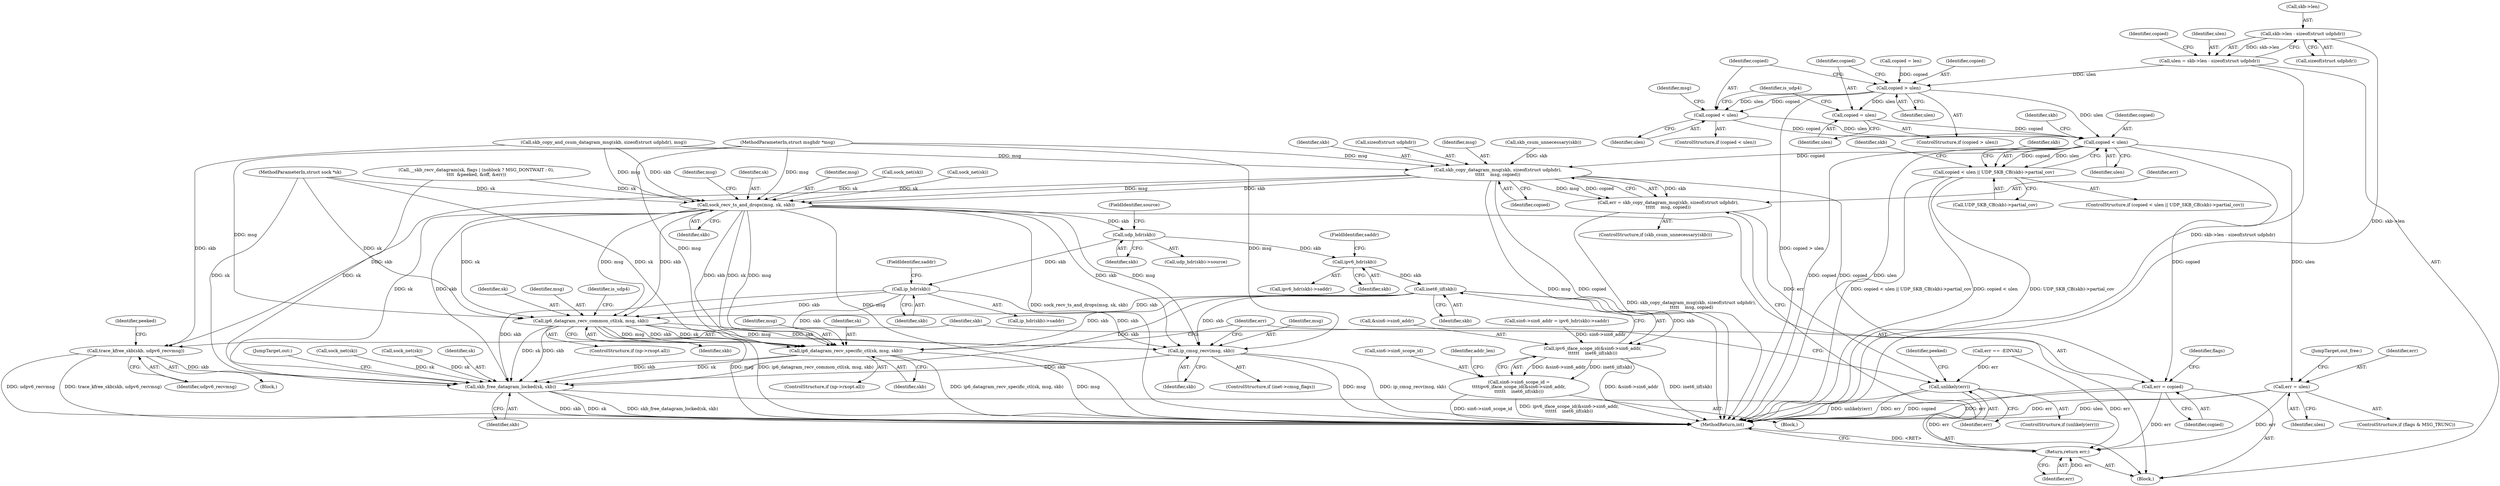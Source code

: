 digraph "0_linux_beb39db59d14990e401e235faf66a6b9b31240b0_0@API" {
"1000188" [label="(Call,skb->len - sizeof(struct udphdr))"];
"1000186" [label="(Call,ulen = skb->len - sizeof(struct udphdr))"];
"1000198" [label="(Call,copied > ulen)"];
"1000201" [label="(Call,copied = ulen)"];
"1000224" [label="(Call,copied < ulen)"];
"1000223" [label="(Call,copied < ulen || UDP_SKB_CB(skb)->partial_cov)"];
"1000241" [label="(Call,skb_copy_datagram_msg(skb, sizeof(struct udphdr),\n\t\t\t\t\t    msg, copied))"];
"1000239" [label="(Call,err = skb_copy_datagram_msg(skb, sizeof(struct udphdr),\n\t\t\t\t\t    msg, copied))"];
"1000263" [label="(Call,unlikely(err))"];
"1000427" [label="(Return,return err;)"];
"1000266" [label="(Call,trace_kfree_skb(skb, udpv6_recvmsg))"];
"1000423" [label="(Call,skb_free_datagram_locked(sk, skb))"];
"1000309" [label="(Call,sock_recv_ts_and_drops(msg, sk, skb))"];
"1000328" [label="(Call,udp_hdr(skb))"];
"1000341" [label="(Call,ip_hdr(skb))"];
"1000386" [label="(Call,ip6_datagram_recv_common_ctl(sk, msg, skb))"];
"1000397" [label="(Call,ip_cmsg_recv(msg, skb))"];
"1000408" [label="(Call,ip6_datagram_recv_specific_ctl(sk, msg, skb))"];
"1000360" [label="(Call,ipv6_hdr(skb))"];
"1000372" [label="(Call,inet6_iif(skb))"];
"1000367" [label="(Call,ipv6_iface_scope_id(&sin6->sin6_addr,\n\t\t\t\t\t\t    inet6_iif(skb)))"];
"1000363" [label="(Call,sin6->sin6_scope_id =\n\t\t\t\tipv6_iface_scope_id(&sin6->sin6_addr,\n\t\t\t\t\t\t    inet6_iif(skb)))"];
"1000412" [label="(Call,err = copied)"];
"1000419" [label="(Call,err = ulen)"];
"1000206" [label="(Call,copied < ulen)"];
"1000242" [label="(Identifier,skb)"];
"1000243" [label="(Call,sizeof(struct udphdr))"];
"1000315" [label="(Identifier,msg)"];
"1000311" [label="(Identifier,sk)"];
"1000362" [label="(FieldIdentifier,saddr)"];
"1000186" [label="(Call,ulen = skb->len - sizeof(struct udphdr))"];
"1000257" [label="(Call,err == -EINVAL)"];
"1000422" [label="(JumpTarget,out_free:)"];
"1000386" [label="(Call,ip6_datagram_recv_common_ctl(sk, msg, skb))"];
"1000373" [label="(Identifier,skb)"];
"1000380" [label="(ControlStructure,if (np->rxopt.all))"];
"1000271" [label="(Identifier,peeked)"];
"1000211" [label="(Identifier,msg)"];
"1000402" [label="(ControlStructure,if (np->rxopt.all))"];
"1000240" [label="(Identifier,err)"];
"1000410" [label="(Identifier,msg)"];
"1000265" [label="(Block,)"];
"1000241" [label="(Call,skb_copy_datagram_msg(skb, sizeof(struct udphdr),\n\t\t\t\t\t    msg, copied))"];
"1000426" [label="(JumpTarget,out:)"];
"1000195" [label="(Identifier,copied)"];
"1000234" [label="(Identifier,skb)"];
"1000328" [label="(Call,udp_hdr(skb))"];
"1000236" [label="(ControlStructure,if (skb_csum_unnecessary(skb)))"];
"1000227" [label="(Call,UDP_SKB_CB(skb)->partial_cov)"];
"1000287" [label="(Call,sock_net(sk))"];
"1000367" [label="(Call,ipv6_iface_scope_id(&sin6->sin6_addr,\n\t\t\t\t\t\t    inet6_iif(skb)))"];
"1000398" [label="(Identifier,msg)"];
"1000215" [label="(Identifier,is_udp4)"];
"1000206" [label="(Call,copied < ulen)"];
"1000205" [label="(ControlStructure,if (copied < ulen))"];
"1000414" [label="(Identifier,copied)"];
"1000189" [label="(Call,skb->len)"];
"1000251" [label="(Call,skb_copy_and_csum_datagram_msg(skb, sizeof(struct udphdr), msg))"];
"1000340" [label="(Call,ip_hdr(skb)->saddr)"];
"1000309" [label="(Call,sock_recv_ts_and_drops(msg, sk, skb))"];
"1000200" [label="(Identifier,ulen)"];
"1000264" [label="(Identifier,err)"];
"1000245" [label="(Identifier,msg)"];
"1000341" [label="(Call,ip_hdr(skb))"];
"1000168" [label="(Call,__skb_recv_datagram(sk, flags | (noblock ? MSG_DONTWAIT : 0),\n\t\t\t\t  &peeked, &off, &err))"];
"1000423" [label="(Call,skb_free_datagram_locked(sk, skb))"];
"1000428" [label="(Identifier,err)"];
"1000226" [label="(Identifier,ulen)"];
"1000263" [label="(Call,unlikely(err))"];
"1000192" [label="(Call,sizeof(struct udphdr))"];
"1000343" [label="(FieldIdentifier,saddr)"];
"1000361" [label="(Identifier,skb)"];
"1000310" [label="(Identifier,msg)"];
"1000425" [label="(Identifier,skb)"];
"1000387" [label="(Identifier,sk)"];
"1000224" [label="(Call,copied < ulen)"];
"1000330" [label="(FieldIdentifier,source)"];
"1000427" [label="(Return,return err;)"];
"1000281" [label="(Call,sock_net(sk))"];
"1000294" [label="(Identifier,peeked)"];
"1000360" [label="(Call,ipv6_hdr(skb))"];
"1000372" [label="(Call,inet6_iif(skb))"];
"1000222" [label="(ControlStructure,if (copied < ulen || UDP_SKB_CB(skb)->partial_cov))"];
"1000104" [label="(MethodParameterIn,struct sock *sk)"];
"1000110" [label="(Block,)"];
"1000305" [label="(Call,sock_net(sk))"];
"1000359" [label="(Call,ipv6_hdr(skb)->saddr)"];
"1000354" [label="(Block,)"];
"1000299" [label="(Call,sock_net(sk))"];
"1000393" [label="(ControlStructure,if (inet->cmsg_flags))"];
"1000409" [label="(Identifier,sk)"];
"1000376" [label="(Identifier,addr_len)"];
"1000421" [label="(Identifier,ulen)"];
"1000476" [label="(MethodReturn,int)"];
"1000329" [label="(Identifier,skb)"];
"1000268" [label="(Identifier,udpv6_recvmsg)"];
"1000368" [label="(Call,&sin6->sin6_addr)"];
"1000408" [label="(Call,ip6_datagram_recv_specific_ctl(sk, msg, skb))"];
"1000420" [label="(Identifier,err)"];
"1000417" [label="(Identifier,flags)"];
"1000105" [label="(MethodParameterIn,struct msghdr *msg)"];
"1000208" [label="(Identifier,ulen)"];
"1000262" [label="(ControlStructure,if (unlikely(err)))"];
"1000389" [label="(Identifier,skb)"];
"1000342" [label="(Identifier,skb)"];
"1000364" [label="(Call,sin6->sin6_scope_id)"];
"1000327" [label="(Call,udp_hdr(skb)->source)"];
"1000197" [label="(ControlStructure,if (copied > ulen))"];
"1000388" [label="(Identifier,msg)"];
"1000188" [label="(Call,skb->len - sizeof(struct udphdr))"];
"1000198" [label="(Call,copied > ulen)"];
"1000413" [label="(Identifier,err)"];
"1000355" [label="(Call,sin6->sin6_addr = ipv6_hdr(skb)->saddr)"];
"1000246" [label="(Identifier,copied)"];
"1000267" [label="(Identifier,skb)"];
"1000411" [label="(Identifier,skb)"];
"1000424" [label="(Identifier,sk)"];
"1000223" [label="(Call,copied < ulen || UDP_SKB_CB(skb)->partial_cov)"];
"1000194" [label="(Call,copied = len)"];
"1000225" [label="(Identifier,copied)"];
"1000203" [label="(Identifier,ulen)"];
"1000312" [label="(Identifier,skb)"];
"1000391" [label="(Identifier,is_udp4)"];
"1000419" [label="(Call,err = ulen)"];
"1000237" [label="(Call,skb_csum_unnecessary(skb))"];
"1000229" [label="(Identifier,skb)"];
"1000266" [label="(Call,trace_kfree_skb(skb, udpv6_recvmsg))"];
"1000207" [label="(Identifier,copied)"];
"1000187" [label="(Identifier,ulen)"];
"1000397" [label="(Call,ip_cmsg_recv(msg, skb))"];
"1000202" [label="(Identifier,copied)"];
"1000238" [label="(Identifier,skb)"];
"1000201" [label="(Call,copied = ulen)"];
"1000399" [label="(Identifier,skb)"];
"1000412" [label="(Call,err = copied)"];
"1000415" [label="(ControlStructure,if (flags & MSG_TRUNC))"];
"1000199" [label="(Identifier,copied)"];
"1000363" [label="(Call,sin6->sin6_scope_id =\n\t\t\t\tipv6_iface_scope_id(&sin6->sin6_addr,\n\t\t\t\t\t\t    inet6_iif(skb)))"];
"1000239" [label="(Call,err = skb_copy_datagram_msg(skb, sizeof(struct udphdr),\n\t\t\t\t\t    msg, copied))"];
"1000188" -> "1000186"  [label="AST: "];
"1000188" -> "1000192"  [label="CFG: "];
"1000189" -> "1000188"  [label="AST: "];
"1000192" -> "1000188"  [label="AST: "];
"1000186" -> "1000188"  [label="CFG: "];
"1000188" -> "1000476"  [label="DDG: skb->len"];
"1000188" -> "1000186"  [label="DDG: skb->len"];
"1000186" -> "1000110"  [label="AST: "];
"1000187" -> "1000186"  [label="AST: "];
"1000195" -> "1000186"  [label="CFG: "];
"1000186" -> "1000476"  [label="DDG: skb->len - sizeof(struct udphdr)"];
"1000186" -> "1000198"  [label="DDG: ulen"];
"1000198" -> "1000197"  [label="AST: "];
"1000198" -> "1000200"  [label="CFG: "];
"1000199" -> "1000198"  [label="AST: "];
"1000200" -> "1000198"  [label="AST: "];
"1000202" -> "1000198"  [label="CFG: "];
"1000207" -> "1000198"  [label="CFG: "];
"1000198" -> "1000476"  [label="DDG: copied > ulen"];
"1000194" -> "1000198"  [label="DDG: copied"];
"1000198" -> "1000201"  [label="DDG: ulen"];
"1000198" -> "1000206"  [label="DDG: copied"];
"1000198" -> "1000206"  [label="DDG: ulen"];
"1000198" -> "1000224"  [label="DDG: ulen"];
"1000201" -> "1000197"  [label="AST: "];
"1000201" -> "1000203"  [label="CFG: "];
"1000202" -> "1000201"  [label="AST: "];
"1000203" -> "1000201"  [label="AST: "];
"1000215" -> "1000201"  [label="CFG: "];
"1000201" -> "1000224"  [label="DDG: copied"];
"1000224" -> "1000223"  [label="AST: "];
"1000224" -> "1000226"  [label="CFG: "];
"1000225" -> "1000224"  [label="AST: "];
"1000226" -> "1000224"  [label="AST: "];
"1000229" -> "1000224"  [label="CFG: "];
"1000223" -> "1000224"  [label="CFG: "];
"1000224" -> "1000476"  [label="DDG: copied"];
"1000224" -> "1000476"  [label="DDG: ulen"];
"1000224" -> "1000223"  [label="DDG: copied"];
"1000224" -> "1000223"  [label="DDG: ulen"];
"1000206" -> "1000224"  [label="DDG: copied"];
"1000206" -> "1000224"  [label="DDG: ulen"];
"1000224" -> "1000241"  [label="DDG: copied"];
"1000224" -> "1000412"  [label="DDG: copied"];
"1000224" -> "1000419"  [label="DDG: ulen"];
"1000223" -> "1000222"  [label="AST: "];
"1000223" -> "1000227"  [label="CFG: "];
"1000227" -> "1000223"  [label="AST: "];
"1000234" -> "1000223"  [label="CFG: "];
"1000238" -> "1000223"  [label="CFG: "];
"1000223" -> "1000476"  [label="DDG: UDP_SKB_CB(skb)->partial_cov"];
"1000223" -> "1000476"  [label="DDG: copied < ulen || UDP_SKB_CB(skb)->partial_cov"];
"1000223" -> "1000476"  [label="DDG: copied < ulen"];
"1000241" -> "1000239"  [label="AST: "];
"1000241" -> "1000246"  [label="CFG: "];
"1000242" -> "1000241"  [label="AST: "];
"1000243" -> "1000241"  [label="AST: "];
"1000245" -> "1000241"  [label="AST: "];
"1000246" -> "1000241"  [label="AST: "];
"1000239" -> "1000241"  [label="CFG: "];
"1000241" -> "1000476"  [label="DDG: msg"];
"1000241" -> "1000476"  [label="DDG: copied"];
"1000241" -> "1000239"  [label="DDG: skb"];
"1000241" -> "1000239"  [label="DDG: msg"];
"1000241" -> "1000239"  [label="DDG: copied"];
"1000237" -> "1000241"  [label="DDG: skb"];
"1000251" -> "1000241"  [label="DDG: msg"];
"1000105" -> "1000241"  [label="DDG: msg"];
"1000241" -> "1000266"  [label="DDG: skb"];
"1000241" -> "1000309"  [label="DDG: msg"];
"1000241" -> "1000309"  [label="DDG: skb"];
"1000241" -> "1000412"  [label="DDG: copied"];
"1000239" -> "1000236"  [label="AST: "];
"1000240" -> "1000239"  [label="AST: "];
"1000264" -> "1000239"  [label="CFG: "];
"1000239" -> "1000476"  [label="DDG: skb_copy_datagram_msg(skb, sizeof(struct udphdr),\n\t\t\t\t\t    msg, copied)"];
"1000239" -> "1000263"  [label="DDG: err"];
"1000263" -> "1000262"  [label="AST: "];
"1000263" -> "1000264"  [label="CFG: "];
"1000264" -> "1000263"  [label="AST: "];
"1000267" -> "1000263"  [label="CFG: "];
"1000294" -> "1000263"  [label="CFG: "];
"1000263" -> "1000476"  [label="DDG: err"];
"1000263" -> "1000476"  [label="DDG: unlikely(err)"];
"1000257" -> "1000263"  [label="DDG: err"];
"1000263" -> "1000427"  [label="DDG: err"];
"1000427" -> "1000110"  [label="AST: "];
"1000427" -> "1000428"  [label="CFG: "];
"1000428" -> "1000427"  [label="AST: "];
"1000476" -> "1000427"  [label="CFG: "];
"1000427" -> "1000476"  [label="DDG: <RET>"];
"1000428" -> "1000427"  [label="DDG: err"];
"1000419" -> "1000427"  [label="DDG: err"];
"1000257" -> "1000427"  [label="DDG: err"];
"1000412" -> "1000427"  [label="DDG: err"];
"1000266" -> "1000265"  [label="AST: "];
"1000266" -> "1000268"  [label="CFG: "];
"1000267" -> "1000266"  [label="AST: "];
"1000268" -> "1000266"  [label="AST: "];
"1000271" -> "1000266"  [label="CFG: "];
"1000266" -> "1000476"  [label="DDG: udpv6_recvmsg"];
"1000266" -> "1000476"  [label="DDG: trace_kfree_skb(skb, udpv6_recvmsg)"];
"1000251" -> "1000266"  [label="DDG: skb"];
"1000266" -> "1000423"  [label="DDG: skb"];
"1000423" -> "1000110"  [label="AST: "];
"1000423" -> "1000425"  [label="CFG: "];
"1000424" -> "1000423"  [label="AST: "];
"1000425" -> "1000423"  [label="AST: "];
"1000426" -> "1000423"  [label="CFG: "];
"1000423" -> "1000476"  [label="DDG: skb_free_datagram_locked(sk, skb)"];
"1000423" -> "1000476"  [label="DDG: skb"];
"1000423" -> "1000476"  [label="DDG: sk"];
"1000281" -> "1000423"  [label="DDG: sk"];
"1000168" -> "1000423"  [label="DDG: sk"];
"1000408" -> "1000423"  [label="DDG: sk"];
"1000408" -> "1000423"  [label="DDG: skb"];
"1000309" -> "1000423"  [label="DDG: sk"];
"1000309" -> "1000423"  [label="DDG: skb"];
"1000386" -> "1000423"  [label="DDG: sk"];
"1000386" -> "1000423"  [label="DDG: skb"];
"1000287" -> "1000423"  [label="DDG: sk"];
"1000104" -> "1000423"  [label="DDG: sk"];
"1000372" -> "1000423"  [label="DDG: skb"];
"1000341" -> "1000423"  [label="DDG: skb"];
"1000397" -> "1000423"  [label="DDG: skb"];
"1000309" -> "1000110"  [label="AST: "];
"1000309" -> "1000312"  [label="CFG: "];
"1000310" -> "1000309"  [label="AST: "];
"1000311" -> "1000309"  [label="AST: "];
"1000312" -> "1000309"  [label="AST: "];
"1000315" -> "1000309"  [label="CFG: "];
"1000309" -> "1000476"  [label="DDG: msg"];
"1000309" -> "1000476"  [label="DDG: sock_recv_ts_and_drops(msg, sk, skb)"];
"1000251" -> "1000309"  [label="DDG: msg"];
"1000251" -> "1000309"  [label="DDG: skb"];
"1000105" -> "1000309"  [label="DDG: msg"];
"1000168" -> "1000309"  [label="DDG: sk"];
"1000305" -> "1000309"  [label="DDG: sk"];
"1000299" -> "1000309"  [label="DDG: sk"];
"1000104" -> "1000309"  [label="DDG: sk"];
"1000309" -> "1000328"  [label="DDG: skb"];
"1000309" -> "1000386"  [label="DDG: sk"];
"1000309" -> "1000386"  [label="DDG: msg"];
"1000309" -> "1000386"  [label="DDG: skb"];
"1000309" -> "1000397"  [label="DDG: msg"];
"1000309" -> "1000397"  [label="DDG: skb"];
"1000309" -> "1000408"  [label="DDG: sk"];
"1000309" -> "1000408"  [label="DDG: msg"];
"1000309" -> "1000408"  [label="DDG: skb"];
"1000328" -> "1000327"  [label="AST: "];
"1000328" -> "1000329"  [label="CFG: "];
"1000329" -> "1000328"  [label="AST: "];
"1000330" -> "1000328"  [label="CFG: "];
"1000328" -> "1000341"  [label="DDG: skb"];
"1000328" -> "1000360"  [label="DDG: skb"];
"1000341" -> "1000340"  [label="AST: "];
"1000341" -> "1000342"  [label="CFG: "];
"1000342" -> "1000341"  [label="AST: "];
"1000343" -> "1000341"  [label="CFG: "];
"1000341" -> "1000386"  [label="DDG: skb"];
"1000341" -> "1000397"  [label="DDG: skb"];
"1000341" -> "1000408"  [label="DDG: skb"];
"1000386" -> "1000380"  [label="AST: "];
"1000386" -> "1000389"  [label="CFG: "];
"1000387" -> "1000386"  [label="AST: "];
"1000388" -> "1000386"  [label="AST: "];
"1000389" -> "1000386"  [label="AST: "];
"1000391" -> "1000386"  [label="CFG: "];
"1000386" -> "1000476"  [label="DDG: msg"];
"1000386" -> "1000476"  [label="DDG: ip6_datagram_recv_common_ctl(sk, msg, skb)"];
"1000104" -> "1000386"  [label="DDG: sk"];
"1000105" -> "1000386"  [label="DDG: msg"];
"1000372" -> "1000386"  [label="DDG: skb"];
"1000386" -> "1000397"  [label="DDG: msg"];
"1000386" -> "1000397"  [label="DDG: skb"];
"1000386" -> "1000408"  [label="DDG: sk"];
"1000386" -> "1000408"  [label="DDG: msg"];
"1000386" -> "1000408"  [label="DDG: skb"];
"1000397" -> "1000393"  [label="AST: "];
"1000397" -> "1000399"  [label="CFG: "];
"1000398" -> "1000397"  [label="AST: "];
"1000399" -> "1000397"  [label="AST: "];
"1000413" -> "1000397"  [label="CFG: "];
"1000397" -> "1000476"  [label="DDG: ip_cmsg_recv(msg, skb)"];
"1000397" -> "1000476"  [label="DDG: msg"];
"1000105" -> "1000397"  [label="DDG: msg"];
"1000372" -> "1000397"  [label="DDG: skb"];
"1000408" -> "1000402"  [label="AST: "];
"1000408" -> "1000411"  [label="CFG: "];
"1000409" -> "1000408"  [label="AST: "];
"1000410" -> "1000408"  [label="AST: "];
"1000411" -> "1000408"  [label="AST: "];
"1000413" -> "1000408"  [label="CFG: "];
"1000408" -> "1000476"  [label="DDG: ip6_datagram_recv_specific_ctl(sk, msg, skb)"];
"1000408" -> "1000476"  [label="DDG: msg"];
"1000104" -> "1000408"  [label="DDG: sk"];
"1000105" -> "1000408"  [label="DDG: msg"];
"1000372" -> "1000408"  [label="DDG: skb"];
"1000360" -> "1000359"  [label="AST: "];
"1000360" -> "1000361"  [label="CFG: "];
"1000361" -> "1000360"  [label="AST: "];
"1000362" -> "1000360"  [label="CFG: "];
"1000360" -> "1000372"  [label="DDG: skb"];
"1000372" -> "1000367"  [label="AST: "];
"1000372" -> "1000373"  [label="CFG: "];
"1000373" -> "1000372"  [label="AST: "];
"1000367" -> "1000372"  [label="CFG: "];
"1000372" -> "1000367"  [label="DDG: skb"];
"1000367" -> "1000363"  [label="AST: "];
"1000368" -> "1000367"  [label="AST: "];
"1000363" -> "1000367"  [label="CFG: "];
"1000367" -> "1000476"  [label="DDG: &sin6->sin6_addr"];
"1000367" -> "1000476"  [label="DDG: inet6_iif(skb)"];
"1000367" -> "1000363"  [label="DDG: &sin6->sin6_addr"];
"1000367" -> "1000363"  [label="DDG: inet6_iif(skb)"];
"1000355" -> "1000367"  [label="DDG: sin6->sin6_addr"];
"1000363" -> "1000354"  [label="AST: "];
"1000364" -> "1000363"  [label="AST: "];
"1000376" -> "1000363"  [label="CFG: "];
"1000363" -> "1000476"  [label="DDG: sin6->sin6_scope_id"];
"1000363" -> "1000476"  [label="DDG: ipv6_iface_scope_id(&sin6->sin6_addr,\n\t\t\t\t\t\t    inet6_iif(skb))"];
"1000412" -> "1000110"  [label="AST: "];
"1000412" -> "1000414"  [label="CFG: "];
"1000413" -> "1000412"  [label="AST: "];
"1000414" -> "1000412"  [label="AST: "];
"1000417" -> "1000412"  [label="CFG: "];
"1000412" -> "1000476"  [label="DDG: copied"];
"1000412" -> "1000476"  [label="DDG: err"];
"1000419" -> "1000415"  [label="AST: "];
"1000419" -> "1000421"  [label="CFG: "];
"1000420" -> "1000419"  [label="AST: "];
"1000421" -> "1000419"  [label="AST: "];
"1000422" -> "1000419"  [label="CFG: "];
"1000419" -> "1000476"  [label="DDG: err"];
"1000419" -> "1000476"  [label="DDG: ulen"];
"1000206" -> "1000205"  [label="AST: "];
"1000206" -> "1000208"  [label="CFG: "];
"1000207" -> "1000206"  [label="AST: "];
"1000208" -> "1000206"  [label="AST: "];
"1000211" -> "1000206"  [label="CFG: "];
"1000215" -> "1000206"  [label="CFG: "];
}
